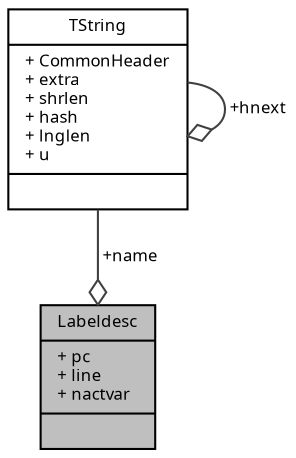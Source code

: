 digraph "Labeldesc"
{
  edge [fontname="Sans",fontsize="8",labelfontname="Sans",labelfontsize="8"];
  node [fontname="Sans",fontsize="8",shape=record];
  Node1 [label="{Labeldesc\n|+ pc\l+ line\l+ nactvar\l|}",height=0.2,width=0.4,color="black", fillcolor="grey75", style="filled", fontcolor="black"];
  Node2 -> Node1 [color="grey25",fontsize="8",style="solid",label=" +name" ,arrowhead="odiamond",fontname="Sans"];
  Node2 [label="{TString\n|+ CommonHeader\l+ extra\l+ shrlen\l+ hash\l+ lnglen\l+ u\l|}",height=0.2,width=0.4,color="black", fillcolor="white", style="filled",URL="$struct_t_string.html"];
  Node2 -> Node2 [color="grey25",fontsize="8",style="solid",label=" +hnext" ,arrowhead="odiamond",fontname="Sans"];
}
